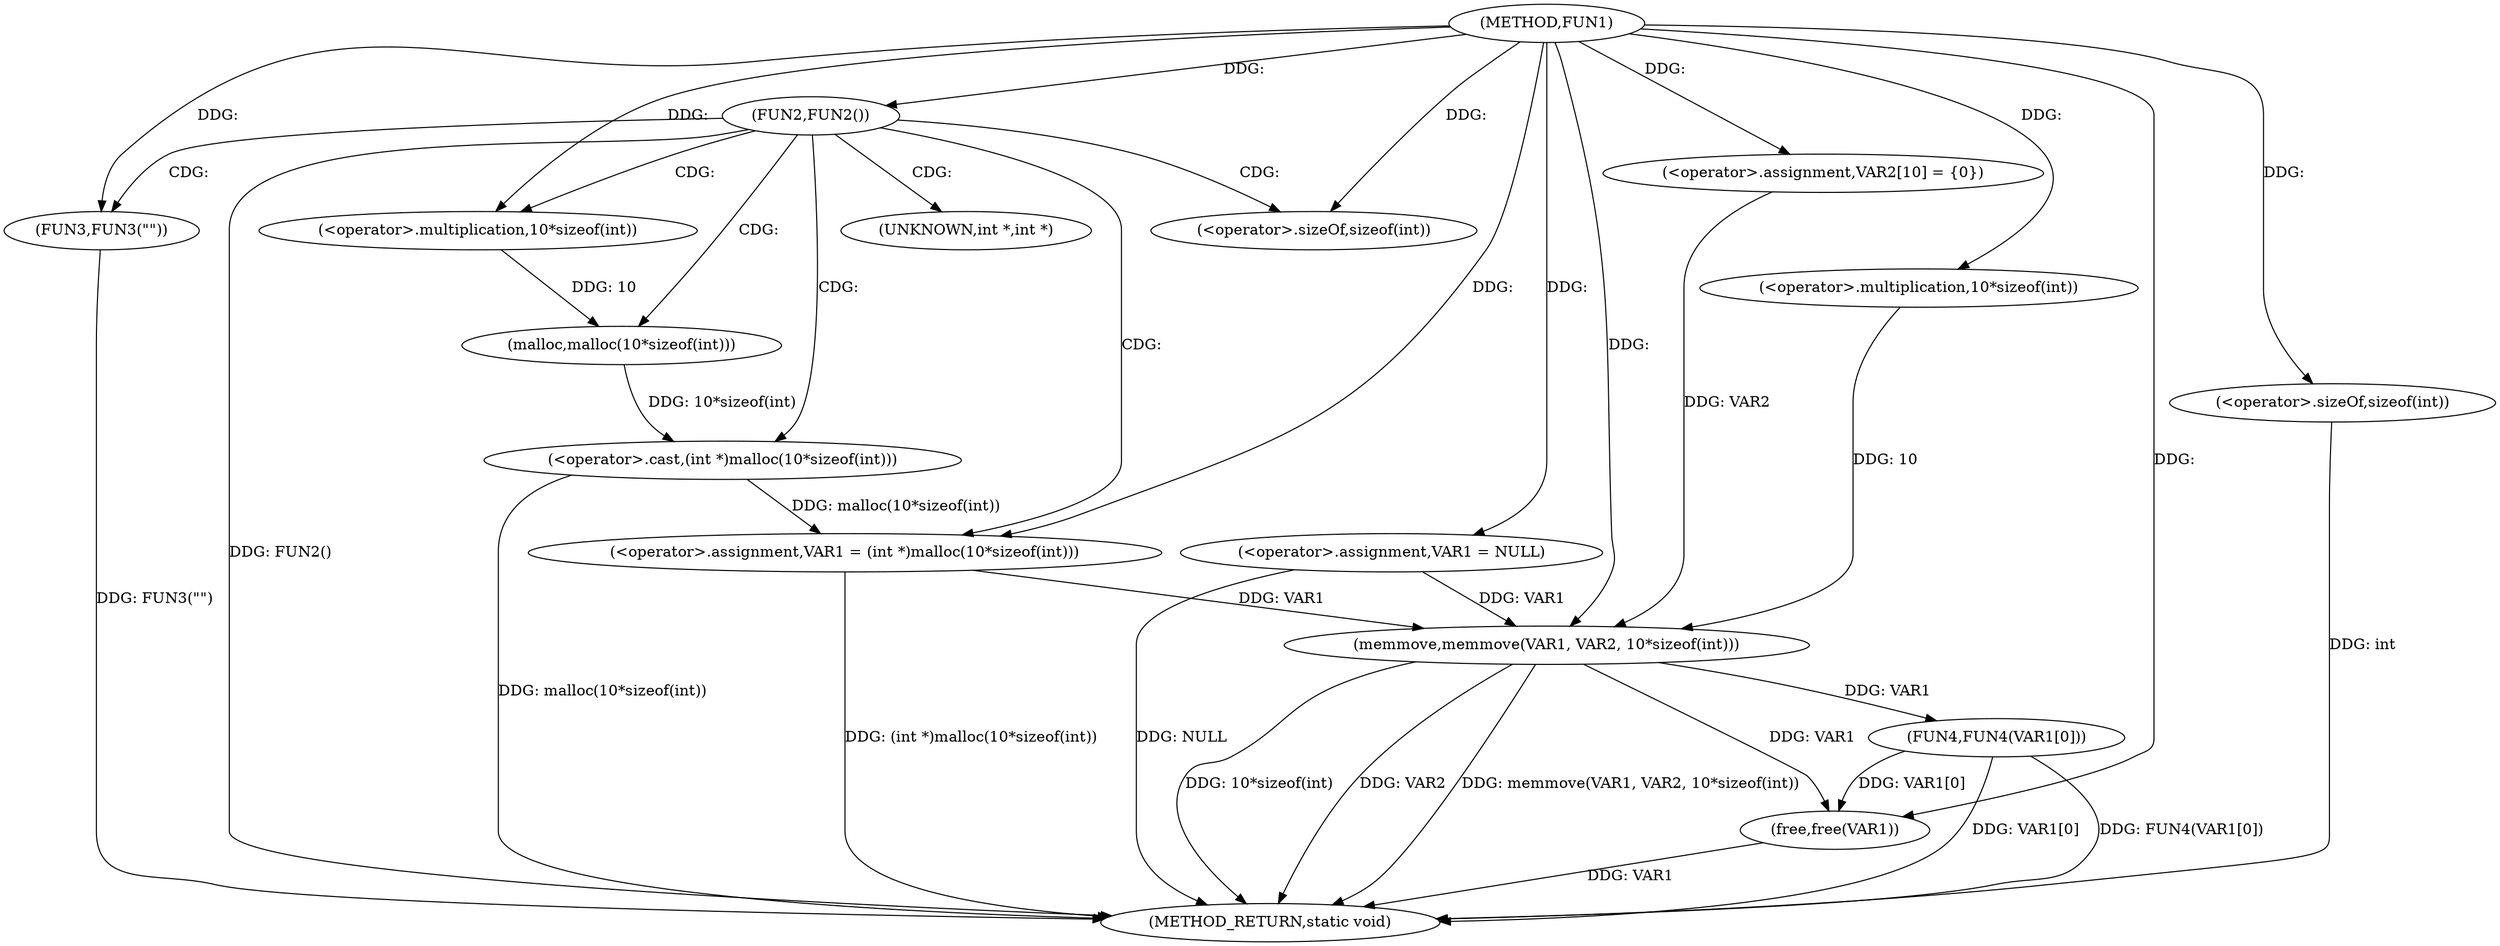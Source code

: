digraph FUN1 {  
"1000100" [label = "(METHOD,FUN1)" ]
"1000139" [label = "(METHOD_RETURN,static void)" ]
"1000103" [label = "(<operator>.assignment,VAR1 = NULL)" ]
"1000107" [label = "(FUN2,FUN2())" ]
"1000109" [label = "(FUN3,FUN3(\"\"))" ]
"1000113" [label = "(<operator>.assignment,VAR1 = (int *)malloc(10*sizeof(int)))" ]
"1000115" [label = "(<operator>.cast,(int *)malloc(10*sizeof(int)))" ]
"1000117" [label = "(malloc,malloc(10*sizeof(int)))" ]
"1000118" [label = "(<operator>.multiplication,10*sizeof(int))" ]
"1000120" [label = "(<operator>.sizeOf,sizeof(int))" ]
"1000124" [label = "(<operator>.assignment,VAR2[10] = {0})" ]
"1000126" [label = "(memmove,memmove(VAR1, VAR2, 10*sizeof(int)))" ]
"1000129" [label = "(<operator>.multiplication,10*sizeof(int))" ]
"1000131" [label = "(<operator>.sizeOf,sizeof(int))" ]
"1000133" [label = "(FUN4,FUN4(VAR1[0]))" ]
"1000137" [label = "(free,free(VAR1))" ]
"1000116" [label = "(UNKNOWN,int *,int *)" ]
  "1000115" -> "1000139"  [ label = "DDG: malloc(10*sizeof(int))"] 
  "1000126" -> "1000139"  [ label = "DDG: memmove(VAR1, VAR2, 10*sizeof(int))"] 
  "1000107" -> "1000139"  [ label = "DDG: FUN2()"] 
  "1000103" -> "1000139"  [ label = "DDG: NULL"] 
  "1000131" -> "1000139"  [ label = "DDG: int"] 
  "1000113" -> "1000139"  [ label = "DDG: (int *)malloc(10*sizeof(int))"] 
  "1000133" -> "1000139"  [ label = "DDG: FUN4(VAR1[0])"] 
  "1000126" -> "1000139"  [ label = "DDG: 10*sizeof(int)"] 
  "1000133" -> "1000139"  [ label = "DDG: VAR1[0]"] 
  "1000126" -> "1000139"  [ label = "DDG: VAR2"] 
  "1000137" -> "1000139"  [ label = "DDG: VAR1"] 
  "1000109" -> "1000139"  [ label = "DDG: FUN3(\"\")"] 
  "1000100" -> "1000103"  [ label = "DDG: "] 
  "1000100" -> "1000107"  [ label = "DDG: "] 
  "1000100" -> "1000109"  [ label = "DDG: "] 
  "1000115" -> "1000113"  [ label = "DDG: malloc(10*sizeof(int))"] 
  "1000100" -> "1000113"  [ label = "DDG: "] 
  "1000117" -> "1000115"  [ label = "DDG: 10*sizeof(int)"] 
  "1000118" -> "1000117"  [ label = "DDG: 10"] 
  "1000100" -> "1000118"  [ label = "DDG: "] 
  "1000100" -> "1000120"  [ label = "DDG: "] 
  "1000100" -> "1000124"  [ label = "DDG: "] 
  "1000103" -> "1000126"  [ label = "DDG: VAR1"] 
  "1000113" -> "1000126"  [ label = "DDG: VAR1"] 
  "1000100" -> "1000126"  [ label = "DDG: "] 
  "1000124" -> "1000126"  [ label = "DDG: VAR2"] 
  "1000129" -> "1000126"  [ label = "DDG: 10"] 
  "1000100" -> "1000129"  [ label = "DDG: "] 
  "1000100" -> "1000131"  [ label = "DDG: "] 
  "1000126" -> "1000133"  [ label = "DDG: VAR1"] 
  "1000133" -> "1000137"  [ label = "DDG: VAR1[0]"] 
  "1000126" -> "1000137"  [ label = "DDG: VAR1"] 
  "1000100" -> "1000137"  [ label = "DDG: "] 
  "1000107" -> "1000109"  [ label = "CDG: "] 
  "1000107" -> "1000115"  [ label = "CDG: "] 
  "1000107" -> "1000120"  [ label = "CDG: "] 
  "1000107" -> "1000117"  [ label = "CDG: "] 
  "1000107" -> "1000116"  [ label = "CDG: "] 
  "1000107" -> "1000113"  [ label = "CDG: "] 
  "1000107" -> "1000118"  [ label = "CDG: "] 
}
